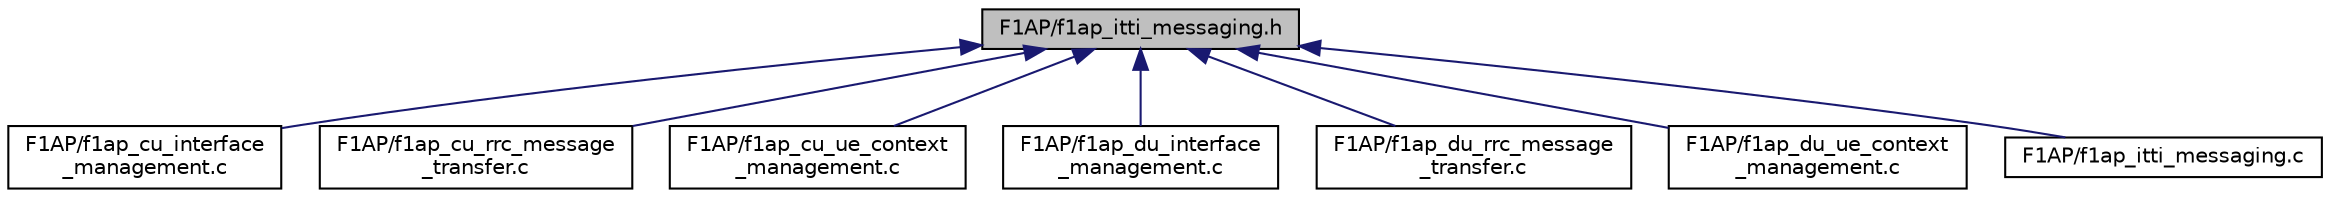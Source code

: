 digraph "F1AP/f1ap_itti_messaging.h"
{
 // LATEX_PDF_SIZE
  edge [fontname="Helvetica",fontsize="10",labelfontname="Helvetica",labelfontsize="10"];
  node [fontname="Helvetica",fontsize="10",shape=record];
  Node1 [label="F1AP/f1ap_itti_messaging.h",height=0.2,width=0.4,color="black", fillcolor="grey75", style="filled", fontcolor="black",tooltip=" "];
  Node1 -> Node2 [dir="back",color="midnightblue",fontsize="10",style="solid",fontname="Helvetica"];
  Node2 [label="F1AP/f1ap_cu_interface\l_management.c",height=0.2,width=0.4,color="black", fillcolor="white", style="filled",URL="$f1ap__cu__interface__management_8c.html",tooltip="f1ap interface management for CU"];
  Node1 -> Node3 [dir="back",color="midnightblue",fontsize="10",style="solid",fontname="Helvetica"];
  Node3 [label="F1AP/f1ap_cu_rrc_message\l_transfer.c",height=0.2,width=0.4,color="black", fillcolor="white", style="filled",URL="$f1ap__cu__rrc__message__transfer_8c.html",tooltip="f1ap rrc message transfer for CU"];
  Node1 -> Node4 [dir="back",color="midnightblue",fontsize="10",style="solid",fontname="Helvetica"];
  Node4 [label="F1AP/f1ap_cu_ue_context\l_management.c",height=0.2,width=0.4,color="black", fillcolor="white", style="filled",URL="$f1ap__cu__ue__context__management_8c.html",tooltip="F1AP UE Context Management, CU side."];
  Node1 -> Node5 [dir="back",color="midnightblue",fontsize="10",style="solid",fontname="Helvetica"];
  Node5 [label="F1AP/f1ap_du_interface\l_management.c",height=0.2,width=0.4,color="black", fillcolor="white", style="filled",URL="$f1ap__du__interface__management_8c.html",tooltip="f1ap interface management for DU"];
  Node1 -> Node6 [dir="back",color="midnightblue",fontsize="10",style="solid",fontname="Helvetica"];
  Node6 [label="F1AP/f1ap_du_rrc_message\l_transfer.c",height=0.2,width=0.4,color="black", fillcolor="white", style="filled",URL="$f1ap__du__rrc__message__transfer_8c.html",tooltip="f1ap rrc message transfer for DU"];
  Node1 -> Node7 [dir="back",color="midnightblue",fontsize="10",style="solid",fontname="Helvetica"];
  Node7 [label="F1AP/f1ap_du_ue_context\l_management.c",height=0.2,width=0.4,color="black", fillcolor="white", style="filled",URL="$f1ap__du__ue__context__management_8c.html",tooltip="F1AP UE Context Management, DU side."];
  Node1 -> Node8 [dir="back",color="midnightblue",fontsize="10",style="solid",fontname="Helvetica"];
  Node8 [label="F1AP/f1ap_itti_messaging.c",height=0.2,width=0.4,color="black", fillcolor="white", style="filled",URL="$f1ap__itti__messaging_8c.html",tooltip=" "];
}
